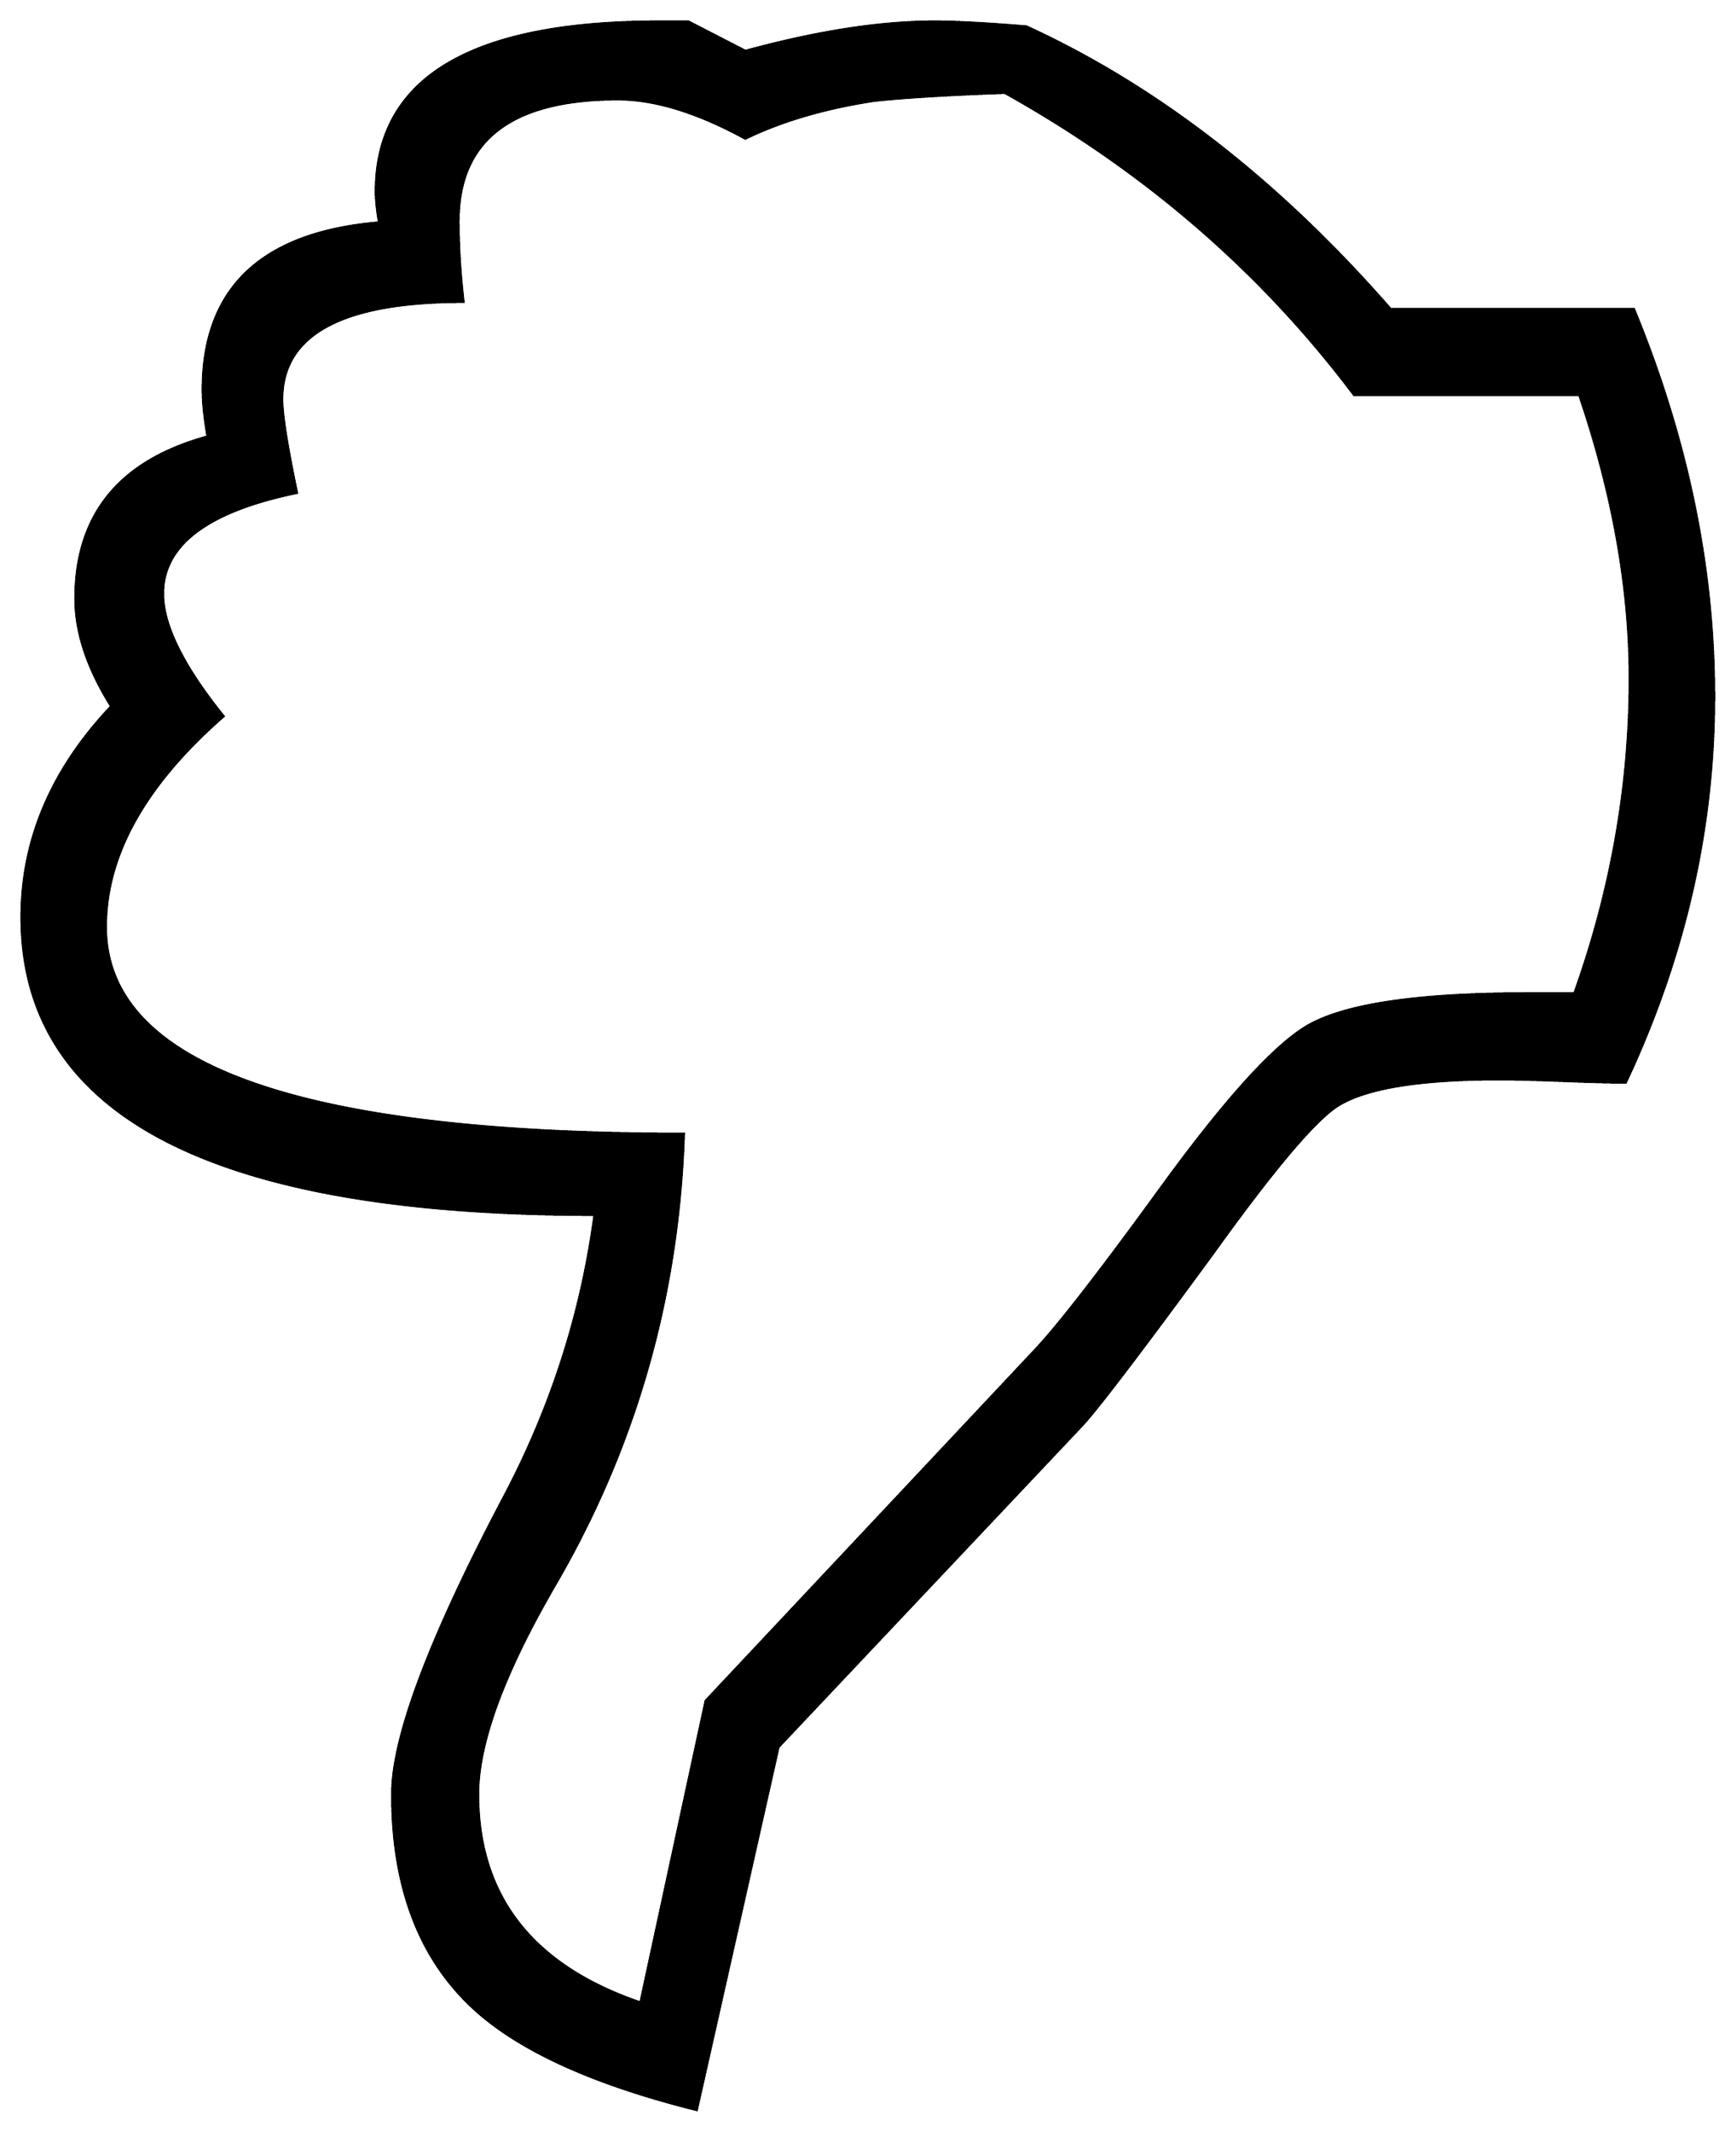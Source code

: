 


\begin{tikzpicture}[y=0.80pt, x=0.80pt, yscale=-1.0, xscale=1.0, inner sep=0pt, outer sep=0pt]
\begin{scope}[shift={(100.0,1726.0)},nonzero rule]
  \path[draw=.,fill=.,line width=1.600pt] (1208.0,-828.0) ..
    controls (1208.0,-747.333) and (1190.0,-668.667) ..
    (1154.0,-592.0) .. controls (1146.0,-592.0) and
    (1133.333,-592.333) .. (1116.0,-593.0) .. controls
    (1098.667,-593.667) and (1085.667,-594.0) .. (1077.0,-594.0) ..
    controls (1028.333,-594.0) and (995.333,-588.667) ..
    (978.0,-578.0) .. controls (964.0,-569.333) and (938.333,-539.0)
    .. (901.0,-487.0) .. controls (857.0,-427.0) and
    (830.333,-392.0) .. (821.0,-382.0) -- (635.0,-185.0) --
    (585.0,37.0) .. controls (523.667,21.667) and (479.0,1.667) ..
    (451.0,-23.0) .. controls (416.333,-53.667) and (399.0,-98.0) ..
    (399.0,-156.0) .. controls (399.0,-190.667) and (421.667,-251.0)
    .. (467.0,-337.0) .. controls (496.333,-392.333) and
    (515.0,-450.333) .. (523.0,-511.0) .. controls (289.0,-511.0)
    and (172.0,-571.667) .. (172.0,-693.0) .. controls
    (172.0,-740.333) and (190.333,-783.333) .. (227.0,-822.0) ..
    controls (212.333,-845.333) and (205.0,-867.333) .. (205.0,-888.0)
    .. controls (205.0,-939.333) and (232.0,-972.333) ..
    (286.0,-987.0) .. controls (284.0,-998.333) and
    (283.0,-1008.0) .. (283.0,-1016.0) .. controls
    (283.0,-1078.0) and (319.0,-1112.0) .. (391.0,-1118.0) ..
    controls (389.667,-1126.0) and (389.0,-1132.333) ..
    (389.0,-1137.0) .. controls (389.0,-1206.333) and
    (446.667,-1241.0) .. (562.0,-1241.0) -- (580.0,-1241.0) --
    (615.0,-1223.0) .. controls (659.0,-1235.0) and
    (697.667,-1241.0) .. (731.0,-1241.0) .. controls
    (743.667,-1241.0) and (762.333,-1240.0) .. (787.0,-1238.0) ..
    controls (867.0,-1201.333) and (941.333,-1143.667) ..
    (1010.0,-1065.0) -- (1159.0,-1065.0) .. controls
    (1191.667,-985.667) and (1208.0,-906.667) .. (1208.0,-828.0) --
    cycle(1157.0,-839.0) .. controls (1157.0,-894.333) and
    (1146.667,-952.333) .. (1126.0,-1013.0) -- (988.0,-1013.0) ..
    controls (931.333,-1088.333) and (860.0,-1150.0) ..
    (774.0,-1198.0) .. controls (737.333,-1196.667) and
    (710.333,-1195.0) .. (693.0,-1193.0) .. controls
    (663.0,-1188.333) and (637.0,-1180.667) .. (615.0,-1170.0) ..
    controls (585.667,-1186.0) and (559.667,-1194.0) ..
    (537.0,-1194.0) .. controls (471.667,-1194.0) and
    (439.0,-1169.0) .. (439.0,-1119.0) .. controls
    (439.0,-1104.333) and (440.0,-1088.0) .. (442.0,-1070.0) ..
    controls (368.0,-1070.0) and (331.0,-1050.0) ..
    (331.0,-1010.0) .. controls (331.0,-1000.667) and
    (334.0,-981.667) .. (340.0,-953.0) .. controls (285.333,-941.667)
    and (258.0,-921.0) .. (258.0,-891.0) .. controls
    (258.0,-871.667) and (270.333,-846.667) .. (295.0,-816.0) ..
    controls (247.0,-774.0) and (223.0,-731.0) .. (223.0,-687.0)
    .. controls (223.0,-602.333) and (341.0,-560.0) ..
    (577.0,-560.0) .. controls (573.667,-460.667) and (547.333,-368.667)
    .. (498.0,-284.0) .. controls (466.667,-230.0) and
    (451.0,-187.333) .. (451.0,-156.0) .. controls (451.0,-93.333)
    and (484.333,-50.667) .. (551.0,-28.0) -- (591.0,-213.0) --
    (792.0,-427.0) .. controls (806.0,-441.667) and (831.667,-474.667)
    .. (869.0,-526.0) .. controls (909.667,-582.0) and
    (940.333,-615.667) .. (961.0,-627.0) .. controls (984.333,-639.667)
    and (1028.667,-646.0) .. (1094.0,-646.0) -- (1123.0,-646.0) ..
    controls (1145.667,-709.333) and (1157.0,-773.667) ..
    (1157.0,-839.0) -- cycle;
\end{scope}

\end{tikzpicture}

